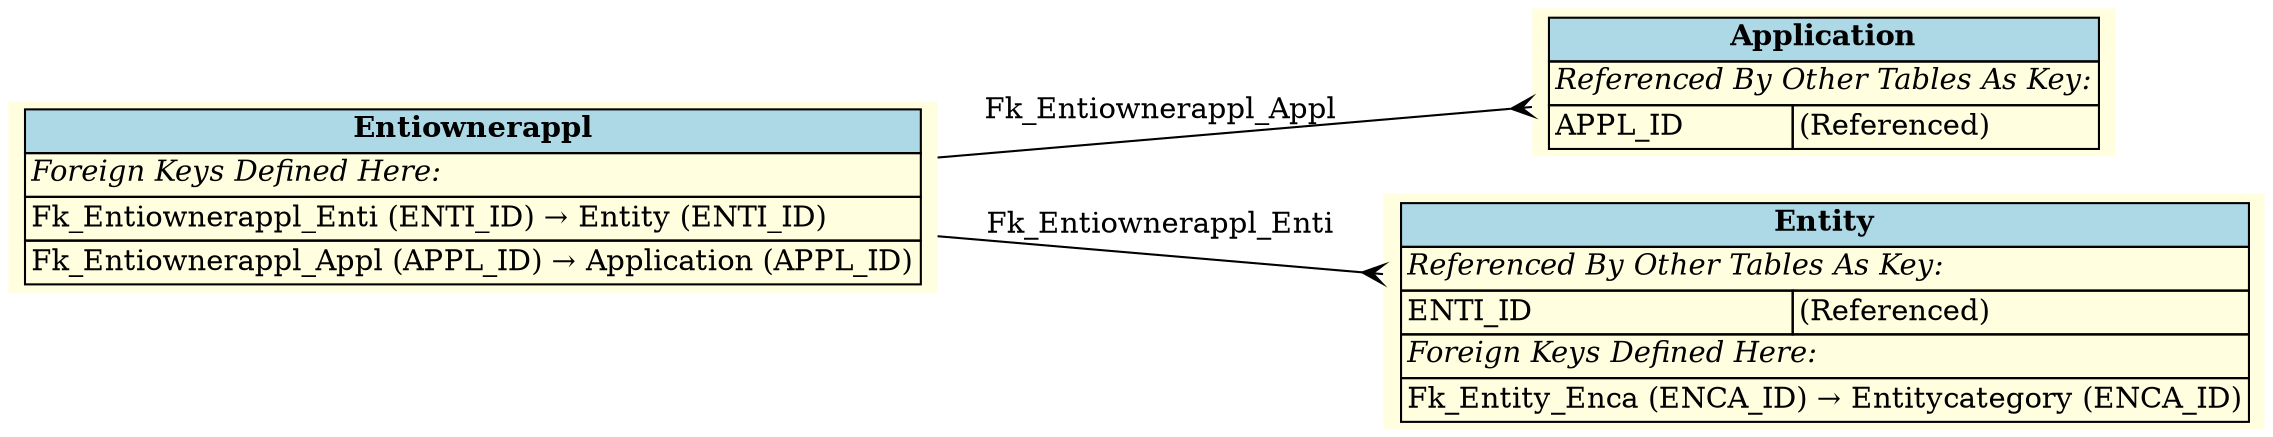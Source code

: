 digraph ERD {
  rankdir=LR;
  node [shape=plaintext, style=filled, fillcolor=lightyellow];
  edge [arrowhead=crow, arrowtail=none, dir=both, labelfontsize=10];

  "Entiownerappl" [
    label=<
    <TABLE BORDER="0" CELLBORDER="1" CELLSPACING="0" BGCOLOR="lightyellow">
      <TR><TD COLSPAN="2" BGCOLOR="lightblue"><B>Entiownerappl</B></TD></TR>
      <TR><TD COLSPAN="2" ALIGN="LEFT"><I>Foreign Keys Defined Here:</I></TD></TR>
      <TR><TD ALIGN="LEFT" COLSPAN="2">Fk_Entiownerappl_Enti (ENTI_ID) &rarr; Entity (ENTI_ID)</TD></TR>
      <TR><TD ALIGN="LEFT" COLSPAN="2">Fk_Entiownerappl_Appl (APPL_ID) &rarr; Application (APPL_ID)</TD></TR>
    </TABLE>
    >
  ];

  "Application" [
    label=<
    <TABLE BORDER="0" CELLBORDER="1" CELLSPACING="0" BGCOLOR="lightyellow">
      <TR><TD COLSPAN="2" BGCOLOR="lightblue"><B>Application</B></TD></TR>
      <TR><TD COLSPAN="2" ALIGN="LEFT"><I>Referenced By Other Tables As Key:</I></TD></TR>
      <TR><TD ALIGN="LEFT">APPL_ID</TD><TD ALIGN="LEFT">(Referenced)</TD></TR>
    </TABLE>
    >
  ];

  "Entity" [
    label=<
    <TABLE BORDER="0" CELLBORDER="1" CELLSPACING="0" BGCOLOR="lightyellow">
      <TR><TD COLSPAN="2" BGCOLOR="lightblue"><B>Entity</B></TD></TR>
      <TR><TD COLSPAN="2" ALIGN="LEFT"><I>Referenced By Other Tables As Key:</I></TD></TR>
      <TR><TD ALIGN="LEFT">ENTI_ID</TD><TD ALIGN="LEFT">(Referenced)</TD></TR>
      <TR><TD COLSPAN="2" ALIGN="LEFT"><I>Foreign Keys Defined Here:</I></TD></TR>
      <TR><TD ALIGN="LEFT" COLSPAN="2">Fk_Entity_Enca (ENCA_ID) &rarr; Entitycategory (ENCA_ID)</TD></TR>
    </TABLE>
    >
  ];

  "Entiownerappl" -> "Application" [label=" Fk_Entiownerappl_Appl "];
  "Entiownerappl" -> "Entity" [label=" Fk_Entiownerappl_Enti "];
}
